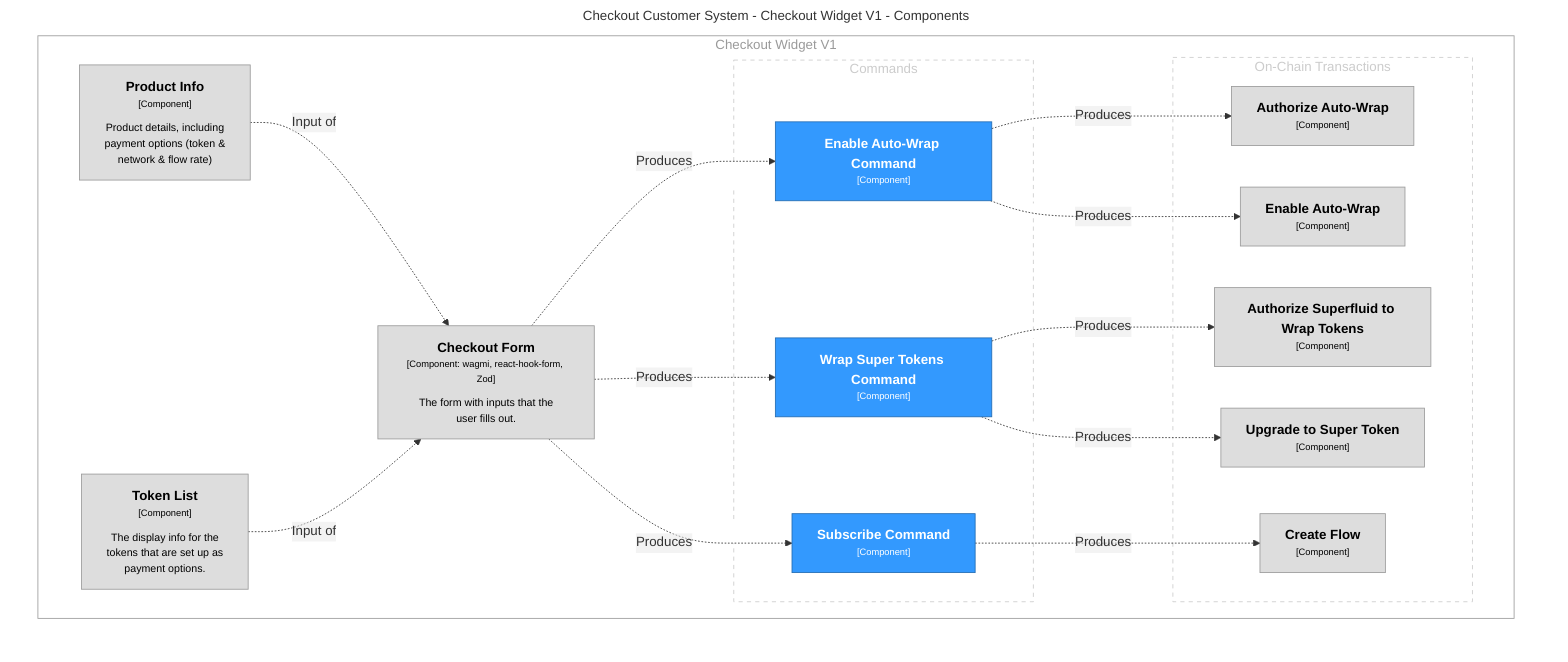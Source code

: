 graph TB
  linkStyle default fill:#ffffff

  subgraph diagram [Checkout Customer System - Checkout Widget V1 - Components]
    style diagram fill:#ffffff,stroke:#ffffff

    subgraph 2 [Checkout Widget V1]
      style 2 fill:#ffffff,stroke:#9a9a9a,color:#9a9a9a

      subgraph group1 [Commands]
        style group1 fill:#ffffff,stroke:#cccccc,color:#cccccc,stroke-dasharray:5

        11["<div style='font-weight: bold'>Wrap Super Tokens Command</div><div style='font-size: 70%; margin-top: 0px'>[Component]</div>"]
        style 11 fill:#3399fe,stroke:#236bb1,color:#ffffff
        14["<div style='font-weight: bold'>Subscribe Command</div><div style='font-size: 70%; margin-top: 0px'>[Component]</div>"]
        style 14 fill:#3399fe,stroke:#236bb1,color:#ffffff
        8["<div style='font-weight: bold'>Enable Auto-Wrap Command</div><div style='font-size: 70%; margin-top: 0px'>[Component]</div>"]
        style 8 fill:#3399fe,stroke:#236bb1,color:#ffffff
      end

      subgraph group2 [On-Chain Transactions]
        style group2 fill:#ffffff,stroke:#cccccc,color:#cccccc,stroke-dasharray:5

        3["<div style='font-weight: bold'>Authorize Auto-Wrap</div><div style='font-size: 70%; margin-top: 0px'>[Component]</div>"]
        style 3 fill:#dddddd,stroke:#9a9a9a,color:#000000
        4["<div style='font-weight: bold'>Enable Auto-Wrap</div><div style='font-size: 70%; margin-top: 0px'>[Component]</div>"]
        style 4 fill:#dddddd,stroke:#9a9a9a,color:#000000
        5["<div style='font-weight: bold'>Authorize Superfluid to Wrap Tokens</div><div style='font-size: 70%; margin-top: 0px'>[Component]</div>"]
        style 5 fill:#dddddd,stroke:#9a9a9a,color:#000000
        6["<div style='font-weight: bold'>Upgrade to Super Token</div><div style='font-size: 70%; margin-top: 0px'>[Component]</div>"]
        style 6 fill:#dddddd,stroke:#9a9a9a,color:#000000
        7["<div style='font-weight: bold'>Create Flow</div><div style='font-size: 70%; margin-top: 0px'>[Component]</div>"]
        style 7 fill:#dddddd,stroke:#9a9a9a,color:#000000
      end

      16["<div style='font-weight: bold'>Checkout Form</div><div style='font-size: 70%; margin-top: 0px'>[Component: wagmi, react-hook-form, Zod]</div><div style='font-size: 80%; margin-top:10px'>The form with inputs that the<br />user fills out.</div>"]
      style 16 fill:#dddddd,stroke:#9a9a9a,color:#000000
      20["<div style='font-weight: bold'>Product Info</div><div style='font-size: 70%; margin-top: 0px'>[Component]</div><div style='font-size: 80%; margin-top:10px'>Product details, including<br />payment options (token &<br />network & flow rate)</div>"]
      style 20 fill:#dddddd,stroke:#9a9a9a,color:#000000
      22["<div style='font-weight: bold'>Token List</div><div style='font-size: 70%; margin-top: 0px'>[Component]</div><div style='font-size: 80%; margin-top:10px'>The display info for the<br />tokens that are set up as<br />payment options.</div>"]
      style 22 fill:#dddddd,stroke:#9a9a9a,color:#000000
    end

    8-. "<div>Produces</div><div style='font-size: 70%'></div>" .->4
    11-. "<div>Produces</div><div style='font-size: 70%'></div>" .->5
    11-. "<div>Produces</div><div style='font-size: 70%'></div>" .->6
    14-. "<div>Produces</div><div style='font-size: 70%'></div>" .->7
    16-. "<div>Produces</div><div style='font-size: 70%'></div>" .->8
    16-. "<div>Produces</div><div style='font-size: 70%'></div>" .->11
    16-. "<div>Produces</div><div style='font-size: 70%'></div>" .->14
    20-. "<div>Input of</div><div style='font-size: 70%'></div>" .->16
    22-. "<div>Input of</div><div style='font-size: 70%'></div>" .->16
    8-. "<div>Produces</div><div style='font-size: 70%'></div>" .->3
  end